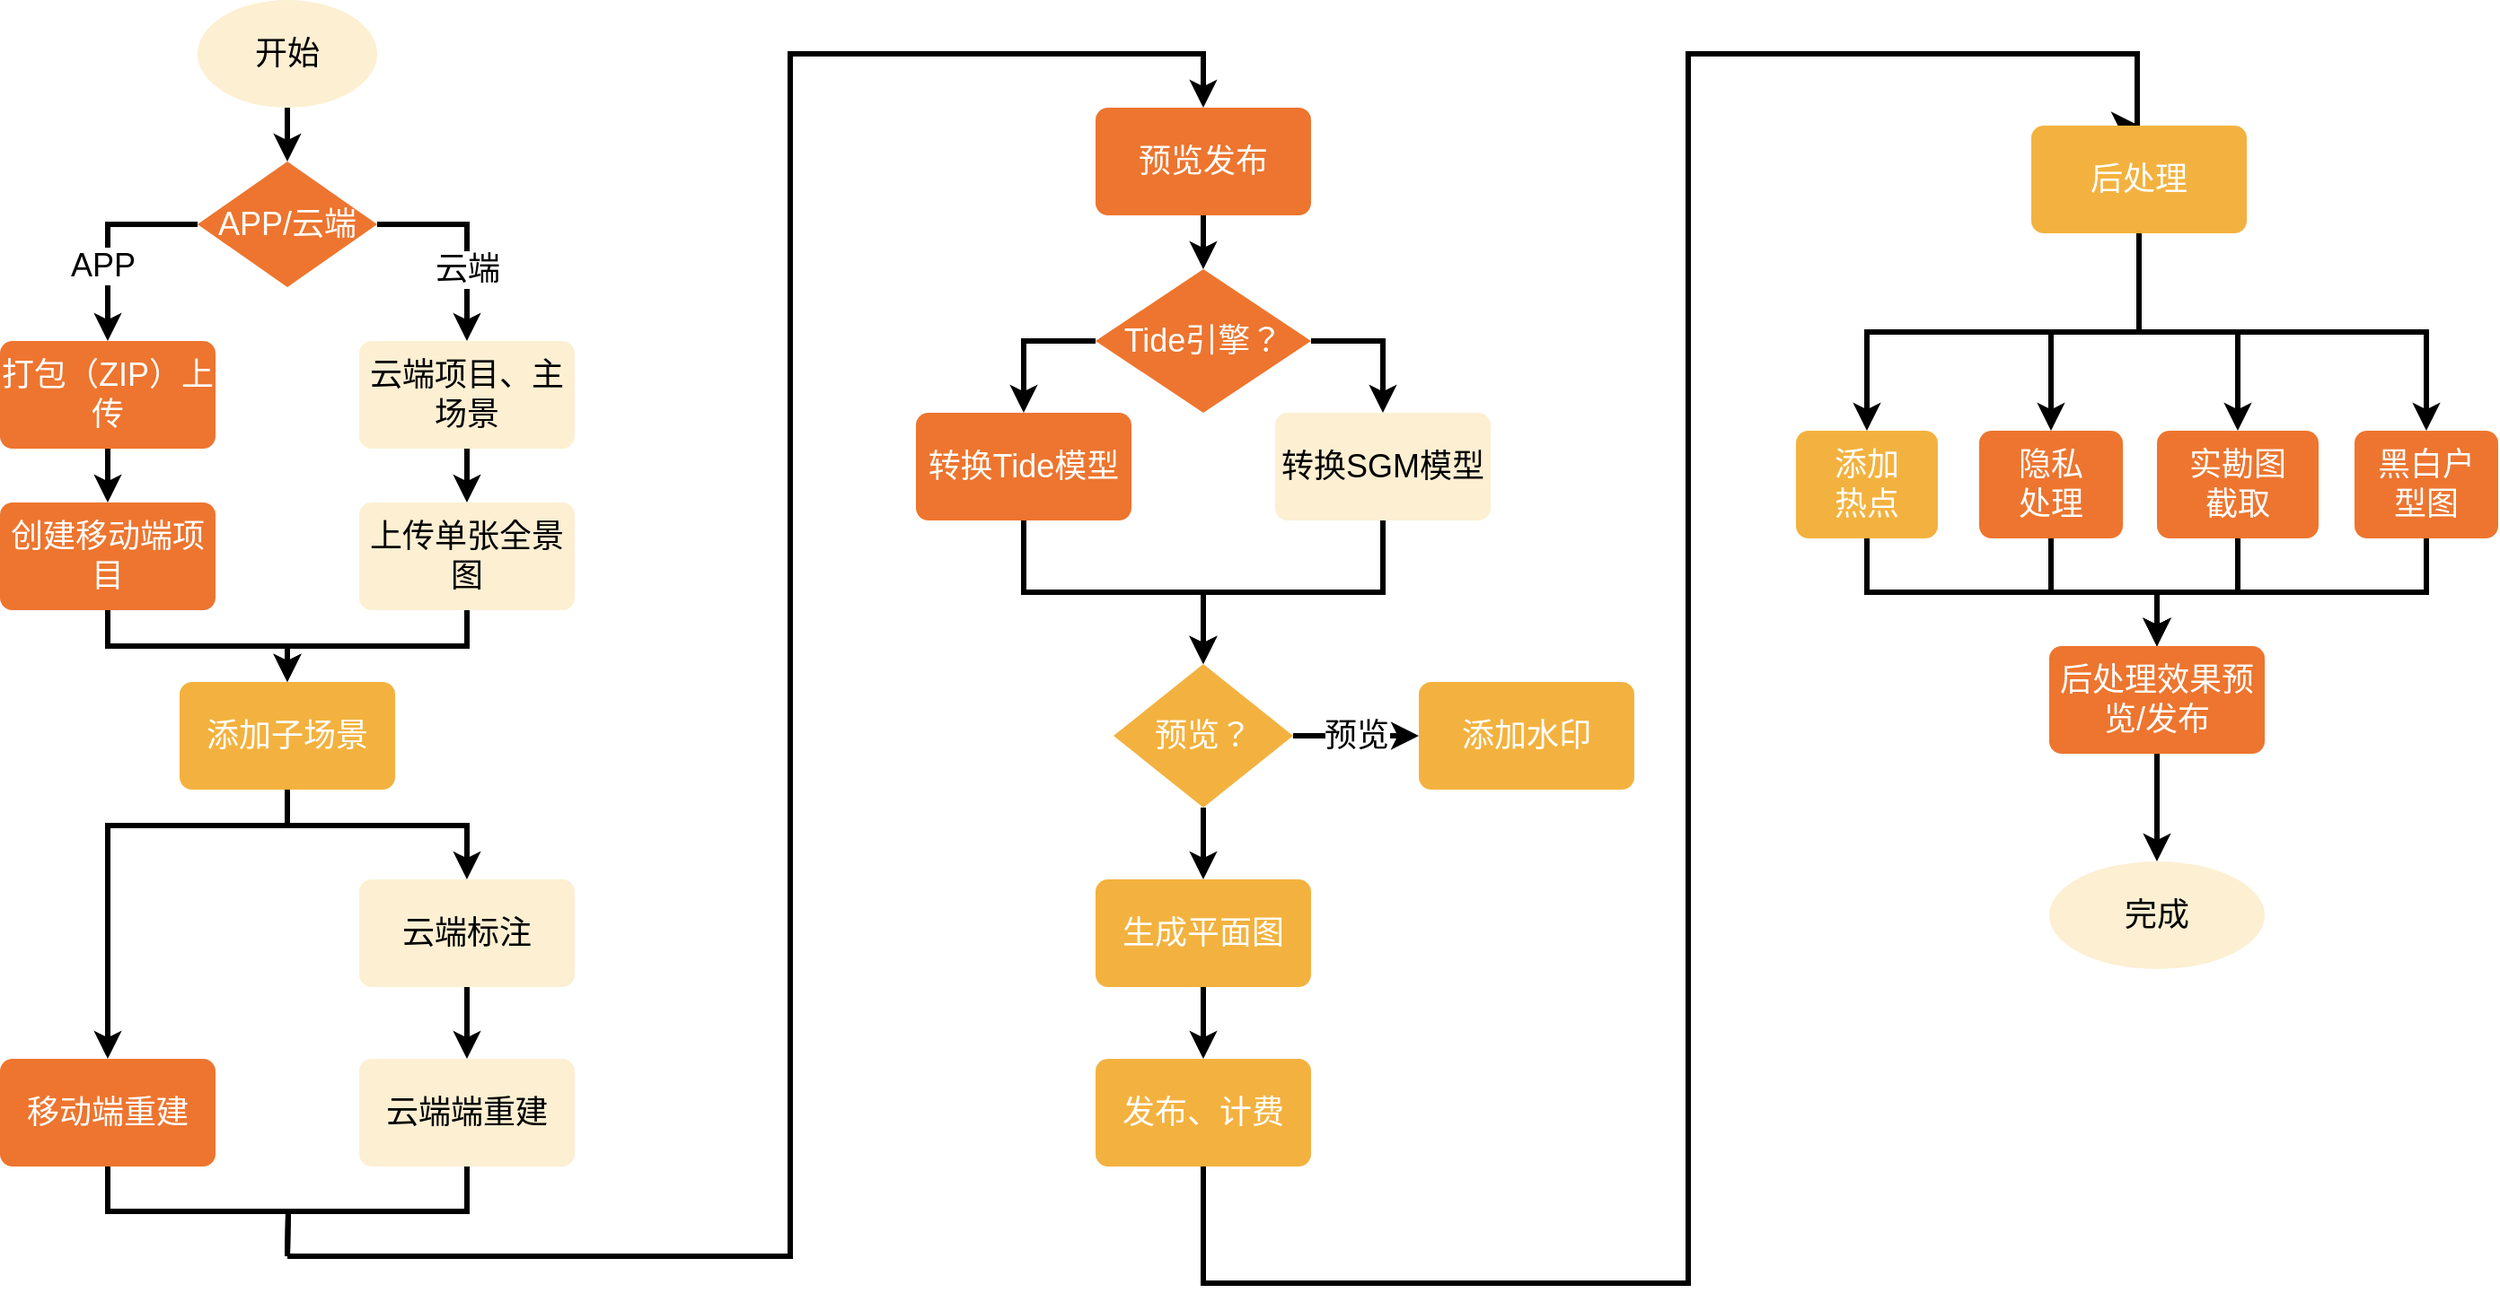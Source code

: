 <mxfile version="17.2.4" type="github">
  <diagram id="exW1wBobu9svkjStzCtG" name="Page-1">
    <mxGraphModel dx="1298" dy="2146" grid="1" gridSize="10" guides="1" tooltips="1" connect="1" arrows="1" fold="1" page="1" pageScale="1" pageWidth="827" pageHeight="1169" math="0" shadow="0">
      <root>
        <mxCell id="0" />
        <mxCell id="1" parent="0" />
        <mxCell id="m2ArHvcTsIb_1gN0lFJ1-160" value="" style="edgeStyle=orthogonalEdgeStyle;rounded=0;orthogonalLoop=1;jettySize=auto;html=1;fontSize=18;fontColor=#0000CC;strokeWidth=3;" parent="1" source="m2ArHvcTsIb_1gN0lFJ1-1" target="m2ArHvcTsIb_1gN0lFJ1-3" edge="1">
          <mxGeometry relative="1" as="geometry" />
        </mxCell>
        <mxCell id="m2ArHvcTsIb_1gN0lFJ1-1" value="开始" style="strokeWidth=2;html=1;shape=mxgraph.flowchart.start_1;whiteSpace=wrap;fontSize=18;fillColor=#FCEFD2;strokeColor=none;" parent="1" vertex="1">
          <mxGeometry x="160" y="-30" width="100" height="60" as="geometry" />
        </mxCell>
        <mxCell id="m2ArHvcTsIb_1gN0lFJ1-161" style="edgeStyle=orthogonalEdgeStyle;rounded=0;orthogonalLoop=1;jettySize=auto;html=1;exitX=1;exitY=0.5;exitDx=0;exitDy=0;exitPerimeter=0;fontSize=18;fontColor=#0000CC;strokeWidth=3;" parent="1" source="m2ArHvcTsIb_1gN0lFJ1-3" target="m2ArHvcTsIb_1gN0lFJ1-11" edge="1">
          <mxGeometry relative="1" as="geometry" />
        </mxCell>
        <mxCell id="m2ArHvcTsIb_1gN0lFJ1-169" value="云端" style="edgeLabel;html=1;align=center;verticalAlign=middle;resizable=0;points=[];fontSize=18;fontColor=#000000;" parent="m2ArHvcTsIb_1gN0lFJ1-161" vertex="1" connectable="0">
          <mxGeometry x="-0.339" y="-3" relative="1" as="geometry">
            <mxPoint x="12" y="22" as="offset" />
          </mxGeometry>
        </mxCell>
        <mxCell id="m2ArHvcTsIb_1gN0lFJ1-168" style="edgeStyle=orthogonalEdgeStyle;rounded=0;orthogonalLoop=1;jettySize=auto;html=1;fontSize=18;fontColor=#0000CC;exitX=0;exitY=0.5;exitDx=0;exitDy=0;exitPerimeter=0;strokeWidth=3;" parent="1" source="m2ArHvcTsIb_1gN0lFJ1-3" target="m2ArHvcTsIb_1gN0lFJ1-7" edge="1">
          <mxGeometry relative="1" as="geometry" />
        </mxCell>
        <mxCell id="m2ArHvcTsIb_1gN0lFJ1-170" value="APP" style="edgeLabel;html=1;align=center;verticalAlign=middle;resizable=0;points=[];fontSize=18;fontColor=#000000;" parent="m2ArHvcTsIb_1gN0lFJ1-168" vertex="1" connectable="0">
          <mxGeometry x="0.27" y="-3" relative="1" as="geometry">
            <mxPoint as="offset" />
          </mxGeometry>
        </mxCell>
        <mxCell id="m2ArHvcTsIb_1gN0lFJ1-3" value="APP/云端" style="strokeWidth=2;html=1;shape=mxgraph.flowchart.decision;whiteSpace=wrap;fontSize=18;fillColor=#ED752F;strokeColor=none;fontColor=#FFFFFF;" parent="1" vertex="1">
          <mxGeometry x="160" y="60" width="100" height="70" as="geometry" />
        </mxCell>
        <mxCell id="m2ArHvcTsIb_1gN0lFJ1-167" value="" style="edgeStyle=orthogonalEdgeStyle;rounded=0;orthogonalLoop=1;jettySize=auto;html=1;fontSize=18;fontColor=#0000CC;strokeWidth=3;" parent="1" source="m2ArHvcTsIb_1gN0lFJ1-7" target="m2ArHvcTsIb_1gN0lFJ1-10" edge="1">
          <mxGeometry relative="1" as="geometry" />
        </mxCell>
        <mxCell id="m2ArHvcTsIb_1gN0lFJ1-7" value="打包（ZIP）上传" style="rounded=1;whiteSpace=wrap;html=1;absoluteArcSize=1;arcSize=14;strokeWidth=2;fontSize=18;fillColor=#ED752F;strokeColor=none;fontColor=#FFFFFF;" parent="1" vertex="1">
          <mxGeometry x="50" y="160" width="120" height="60" as="geometry" />
        </mxCell>
        <mxCell id="m2ArHvcTsIb_1gN0lFJ1-171" style="edgeStyle=orthogonalEdgeStyle;rounded=0;orthogonalLoop=1;jettySize=auto;html=1;fontSize=18;fontColor=#000000;strokeWidth=3;" parent="1" source="m2ArHvcTsIb_1gN0lFJ1-9" target="m2ArHvcTsIb_1gN0lFJ1-13" edge="1">
          <mxGeometry relative="1" as="geometry">
            <Array as="points">
              <mxPoint x="210" y="430" />
              <mxPoint x="310" y="430" />
            </Array>
          </mxGeometry>
        </mxCell>
        <mxCell id="m2ArHvcTsIb_1gN0lFJ1-172" style="edgeStyle=orthogonalEdgeStyle;rounded=0;orthogonalLoop=1;jettySize=auto;html=1;fontSize=18;fontColor=#000000;strokeWidth=3;" parent="1" source="m2ArHvcTsIb_1gN0lFJ1-9" target="m2ArHvcTsIb_1gN0lFJ1-16" edge="1">
          <mxGeometry relative="1" as="geometry">
            <Array as="points">
              <mxPoint x="210" y="430" />
              <mxPoint x="110" y="430" />
            </Array>
          </mxGeometry>
        </mxCell>
        <mxCell id="m2ArHvcTsIb_1gN0lFJ1-9" value="添加子场景" style="rounded=1;whiteSpace=wrap;html=1;absoluteArcSize=1;arcSize=14;strokeWidth=2;fontSize=18;fillColor=#F3B23F;strokeColor=none;fontColor=#FFFFFF;" parent="1" vertex="1">
          <mxGeometry x="150" y="350" width="120" height="60" as="geometry" />
        </mxCell>
        <mxCell id="m2ArHvcTsIb_1gN0lFJ1-164" style="edgeStyle=orthogonalEdgeStyle;rounded=0;orthogonalLoop=1;jettySize=auto;html=1;fontSize=18;fontColor=#0000CC;strokeWidth=3;" parent="1" source="m2ArHvcTsIb_1gN0lFJ1-10" target="m2ArHvcTsIb_1gN0lFJ1-9" edge="1">
          <mxGeometry relative="1" as="geometry" />
        </mxCell>
        <mxCell id="m2ArHvcTsIb_1gN0lFJ1-10" value="创建移动端项目" style="rounded=1;whiteSpace=wrap;html=1;absoluteArcSize=1;arcSize=14;strokeWidth=2;fontSize=18;fillColor=#ED752F;strokeColor=none;fontColor=#FFFFFF;" parent="1" vertex="1">
          <mxGeometry x="50" y="250" width="120" height="60" as="geometry" />
        </mxCell>
        <mxCell id="m2ArHvcTsIb_1gN0lFJ1-162" value="" style="edgeStyle=orthogonalEdgeStyle;rounded=0;orthogonalLoop=1;jettySize=auto;html=1;fontSize=18;fontColor=#0000CC;strokeWidth=3;" parent="1" source="m2ArHvcTsIb_1gN0lFJ1-11" target="m2ArHvcTsIb_1gN0lFJ1-14" edge="1">
          <mxGeometry relative="1" as="geometry" />
        </mxCell>
        <mxCell id="m2ArHvcTsIb_1gN0lFJ1-11" value="云端项目、主场景" style="rounded=1;whiteSpace=wrap;html=1;absoluteArcSize=1;arcSize=14;strokeWidth=2;fontSize=18;fillColor=#FCEFD2;strokeColor=none;" parent="1" vertex="1">
          <mxGeometry x="250" y="160" width="120" height="60" as="geometry" />
        </mxCell>
        <mxCell id="m2ArHvcTsIb_1gN0lFJ1-179" value="" style="edgeStyle=orthogonalEdgeStyle;rounded=0;orthogonalLoop=1;jettySize=auto;html=1;fontSize=18;fontColor=#FFFFFF;strokeWidth=3;" parent="1" source="m2ArHvcTsIb_1gN0lFJ1-13" target="m2ArHvcTsIb_1gN0lFJ1-17" edge="1">
          <mxGeometry relative="1" as="geometry" />
        </mxCell>
        <mxCell id="m2ArHvcTsIb_1gN0lFJ1-13" value="云端标注" style="rounded=1;whiteSpace=wrap;html=1;absoluteArcSize=1;arcSize=14;strokeWidth=2;fontSize=18;fillColor=#FCEFD2;strokeColor=none;" parent="1" vertex="1">
          <mxGeometry x="250" y="460" width="120" height="60" as="geometry" />
        </mxCell>
        <mxCell id="m2ArHvcTsIb_1gN0lFJ1-163" style="edgeStyle=orthogonalEdgeStyle;rounded=0;orthogonalLoop=1;jettySize=auto;html=1;entryX=0.5;entryY=0;entryDx=0;entryDy=0;fontSize=18;fontColor=#0000CC;strokeWidth=3;" parent="1" source="m2ArHvcTsIb_1gN0lFJ1-14" target="m2ArHvcTsIb_1gN0lFJ1-9" edge="1">
          <mxGeometry relative="1" as="geometry" />
        </mxCell>
        <mxCell id="m2ArHvcTsIb_1gN0lFJ1-14" value="上传单张全景图" style="rounded=1;whiteSpace=wrap;html=1;absoluteArcSize=1;arcSize=14;strokeWidth=2;fontSize=18;fillColor=#FCEFD2;strokeColor=none;" parent="1" vertex="1">
          <mxGeometry x="250" y="250" width="120" height="60" as="geometry" />
        </mxCell>
        <mxCell id="m2ArHvcTsIb_1gN0lFJ1-188" style="edgeStyle=orthogonalEdgeStyle;rounded=0;orthogonalLoop=1;jettySize=auto;html=1;exitX=0.5;exitY=1;exitDx=0;exitDy=0;fontSize=18;fontColor=#FFFFFF;endArrow=none;endFill=0;strokeWidth=3;" parent="1" source="m2ArHvcTsIb_1gN0lFJ1-16" edge="1">
          <mxGeometry relative="1" as="geometry">
            <mxPoint x="210" y="670" as="targetPoint" />
          </mxGeometry>
        </mxCell>
        <mxCell id="m2ArHvcTsIb_1gN0lFJ1-16" value="移动端重建" style="rounded=1;whiteSpace=wrap;html=1;absoluteArcSize=1;arcSize=14;strokeWidth=2;fontSize=18;fillColor=#ED752F;strokeColor=none;fontColor=#FFFFFF;" parent="1" vertex="1">
          <mxGeometry x="50" y="560" width="120" height="60" as="geometry" />
        </mxCell>
        <mxCell id="m2ArHvcTsIb_1gN0lFJ1-189" style="edgeStyle=orthogonalEdgeStyle;rounded=0;orthogonalLoop=1;jettySize=auto;html=1;exitX=0.5;exitY=1;exitDx=0;exitDy=0;fontSize=18;fontColor=#FFFFFF;endArrow=none;endFill=0;strokeWidth=3;" parent="1" source="m2ArHvcTsIb_1gN0lFJ1-17" edge="1">
          <mxGeometry relative="1" as="geometry">
            <mxPoint x="210" y="670" as="targetPoint" />
          </mxGeometry>
        </mxCell>
        <mxCell id="m2ArHvcTsIb_1gN0lFJ1-17" value="云端端重建" style="rounded=1;whiteSpace=wrap;html=1;absoluteArcSize=1;arcSize=14;strokeWidth=2;fontSize=18;fillColor=#FCEFD2;strokeColor=none;" parent="1" vertex="1">
          <mxGeometry x="250" y="560" width="120" height="60" as="geometry" />
        </mxCell>
        <mxCell id="m2ArHvcTsIb_1gN0lFJ1-180" style="edgeStyle=orthogonalEdgeStyle;rounded=0;orthogonalLoop=1;jettySize=auto;html=1;exitX=0;exitY=0.5;exitDx=0;exitDy=0;exitPerimeter=0;fontSize=18;fontColor=#FFFFFF;strokeWidth=3;" parent="1" source="m2ArHvcTsIb_1gN0lFJ1-18" target="m2ArHvcTsIb_1gN0lFJ1-22" edge="1">
          <mxGeometry relative="1" as="geometry" />
        </mxCell>
        <mxCell id="m2ArHvcTsIb_1gN0lFJ1-181" style="edgeStyle=orthogonalEdgeStyle;rounded=0;orthogonalLoop=1;jettySize=auto;html=1;exitX=1;exitY=0.5;exitDx=0;exitDy=0;exitPerimeter=0;entryX=0.5;entryY=0;entryDx=0;entryDy=0;fontSize=18;fontColor=#FFFFFF;strokeWidth=3;" parent="1" source="m2ArHvcTsIb_1gN0lFJ1-18" target="m2ArHvcTsIb_1gN0lFJ1-19" edge="1">
          <mxGeometry relative="1" as="geometry" />
        </mxCell>
        <mxCell id="m2ArHvcTsIb_1gN0lFJ1-18" value="Tide引擎？" style="strokeWidth=2;html=1;shape=mxgraph.flowchart.decision;whiteSpace=wrap;fontSize=18;fillColor=#ED752F;strokeColor=none;fontColor=#FFFFFF;" parent="1" vertex="1">
          <mxGeometry x="660" y="120" width="120" height="80" as="geometry" />
        </mxCell>
        <mxCell id="m2ArHvcTsIb_1gN0lFJ1-213" style="edgeStyle=orthogonalEdgeStyle;rounded=0;orthogonalLoop=1;jettySize=auto;html=1;entryX=0.5;entryY=0;entryDx=0;entryDy=0;entryPerimeter=0;fontSize=18;fontColor=#FFFFFF;endArrow=classic;endFill=1;strokeWidth=3;" parent="1" source="m2ArHvcTsIb_1gN0lFJ1-19" target="m2ArHvcTsIb_1gN0lFJ1-23" edge="1">
          <mxGeometry relative="1" as="geometry" />
        </mxCell>
        <mxCell id="m2ArHvcTsIb_1gN0lFJ1-19" value="转换SGM模型" style="rounded=1;whiteSpace=wrap;html=1;absoluteArcSize=1;arcSize=14;strokeWidth=2;fontSize=18;fillColor=#FCEFD2;strokeColor=none;" parent="1" vertex="1">
          <mxGeometry x="760" y="200" width="120" height="60" as="geometry" />
        </mxCell>
        <mxCell id="m2ArHvcTsIb_1gN0lFJ1-186" style="edgeStyle=orthogonalEdgeStyle;rounded=0;orthogonalLoop=1;jettySize=auto;html=1;fontSize=18;fontColor=#FFFFFF;strokeWidth=3;" parent="1" source="m2ArHvcTsIb_1gN0lFJ1-20" target="m2ArHvcTsIb_1gN0lFJ1-24" edge="1">
          <mxGeometry relative="1" as="geometry" />
        </mxCell>
        <mxCell id="m2ArHvcTsIb_1gN0lFJ1-20" value="生成平面图" style="rounded=1;whiteSpace=wrap;html=1;absoluteArcSize=1;arcSize=14;strokeWidth=2;fontSize=18;fillColor=#F3B23F;strokeColor=none;fontColor=#FFFFFF;" parent="1" vertex="1">
          <mxGeometry x="660" y="460" width="120" height="60" as="geometry" />
        </mxCell>
        <mxCell id="m2ArHvcTsIb_1gN0lFJ1-21" value="添加水印" style="rounded=1;whiteSpace=wrap;html=1;absoluteArcSize=1;arcSize=14;strokeWidth=2;fontSize=18;fillColor=#F3B23F;strokeColor=none;fontColor=#FFFFFF;" parent="1" vertex="1">
          <mxGeometry x="840" y="350" width="120" height="60" as="geometry" />
        </mxCell>
        <mxCell id="m2ArHvcTsIb_1gN0lFJ1-182" style="edgeStyle=orthogonalEdgeStyle;rounded=0;orthogonalLoop=1;jettySize=auto;html=1;exitX=0.5;exitY=1;exitDx=0;exitDy=0;entryX=0.5;entryY=0;entryDx=0;entryDy=0;entryPerimeter=0;fontSize=18;fontColor=#FFFFFF;strokeWidth=3;" parent="1" source="m2ArHvcTsIb_1gN0lFJ1-22" target="m2ArHvcTsIb_1gN0lFJ1-23" edge="1">
          <mxGeometry relative="1" as="geometry" />
        </mxCell>
        <mxCell id="m2ArHvcTsIb_1gN0lFJ1-22" value="转换Tide模型" style="rounded=1;whiteSpace=wrap;html=1;absoluteArcSize=1;arcSize=14;strokeWidth=2;fontSize=18;fillColor=#ED752F;strokeColor=none;fontColor=#FFFFFF;" parent="1" vertex="1">
          <mxGeometry x="560" y="200" width="120" height="60" as="geometry" />
        </mxCell>
        <mxCell id="m2ArHvcTsIb_1gN0lFJ1-184" value="预览" style="edgeStyle=orthogonalEdgeStyle;rounded=0;orthogonalLoop=1;jettySize=auto;html=1;exitX=1;exitY=0.5;exitDx=0;exitDy=0;exitPerimeter=0;fontSize=18;fontColor=#000000;strokeWidth=3;" parent="1" source="m2ArHvcTsIb_1gN0lFJ1-23" target="m2ArHvcTsIb_1gN0lFJ1-21" edge="1">
          <mxGeometry relative="1" as="geometry">
            <Array as="points">
              <mxPoint x="790" y="380" />
              <mxPoint x="790" y="380" />
            </Array>
          </mxGeometry>
        </mxCell>
        <mxCell id="m2ArHvcTsIb_1gN0lFJ1-185" style="edgeStyle=orthogonalEdgeStyle;rounded=0;orthogonalLoop=1;jettySize=auto;html=1;exitX=0.5;exitY=1;exitDx=0;exitDy=0;exitPerimeter=0;fontSize=18;fontColor=#FFFFFF;strokeWidth=3;" parent="1" source="m2ArHvcTsIb_1gN0lFJ1-23" target="m2ArHvcTsIb_1gN0lFJ1-20" edge="1">
          <mxGeometry relative="1" as="geometry" />
        </mxCell>
        <mxCell id="m2ArHvcTsIb_1gN0lFJ1-23" value="预览？" style="strokeWidth=2;html=1;shape=mxgraph.flowchart.decision;whiteSpace=wrap;fontSize=18;fillColor=#F3B23F;strokeColor=none;fontColor=#FFFFFF;" parent="1" vertex="1">
          <mxGeometry x="670" y="340" width="100" height="80" as="geometry" />
        </mxCell>
        <mxCell id="m2ArHvcTsIb_1gN0lFJ1-24" value="发布、计费" style="rounded=1;whiteSpace=wrap;html=1;absoluteArcSize=1;arcSize=14;strokeWidth=2;fontSize=18;fillColor=#F3B23F;strokeColor=none;fontColor=#FFFFFF;" parent="1" vertex="1">
          <mxGeometry x="660" y="560" width="120" height="60" as="geometry" />
        </mxCell>
        <mxCell id="m2ArHvcTsIb_1gN0lFJ1-202" style="edgeStyle=orthogonalEdgeStyle;rounded=0;orthogonalLoop=1;jettySize=auto;html=1;exitX=0.5;exitY=1;exitDx=0;exitDy=0;fontSize=18;fontColor=#FFFFFF;endArrow=classic;endFill=1;strokeWidth=3;" parent="1" source="m2ArHvcTsIb_1gN0lFJ1-25" target="m2ArHvcTsIb_1gN0lFJ1-29" edge="1">
          <mxGeometry relative="1" as="geometry" />
        </mxCell>
        <mxCell id="m2ArHvcTsIb_1gN0lFJ1-25" value="添加&lt;br&gt;热点" style="rounded=1;whiteSpace=wrap;html=1;absoluteArcSize=1;arcSize=14;strokeWidth=2;fontSize=18;fillColor=#F3B23F;strokeColor=none;fontColor=#FFFFFF;" parent="1" vertex="1">
          <mxGeometry x="1050" y="210" width="79" height="60" as="geometry" />
        </mxCell>
        <mxCell id="m2ArHvcTsIb_1gN0lFJ1-203" style="edgeStyle=orthogonalEdgeStyle;rounded=0;orthogonalLoop=1;jettySize=auto;html=1;fontSize=18;fontColor=#FFFFFF;endArrow=classic;endFill=1;strokeWidth=3;" parent="1" source="m2ArHvcTsIb_1gN0lFJ1-26" target="m2ArHvcTsIb_1gN0lFJ1-29" edge="1">
          <mxGeometry relative="1" as="geometry" />
        </mxCell>
        <mxCell id="m2ArHvcTsIb_1gN0lFJ1-26" value="隐私&lt;br&gt;处理" style="rounded=1;whiteSpace=wrap;html=1;absoluteArcSize=1;arcSize=14;strokeWidth=2;fontSize=18;fillColor=#ED752F;strokeColor=none;fontColor=#FFFFFF;" parent="1" vertex="1">
          <mxGeometry x="1152" y="210" width="80" height="60" as="geometry" />
        </mxCell>
        <mxCell id="m2ArHvcTsIb_1gN0lFJ1-215" style="edgeStyle=orthogonalEdgeStyle;rounded=0;orthogonalLoop=1;jettySize=auto;html=1;entryX=0.5;entryY=0;entryDx=0;entryDy=0;fontSize=18;fontColor=#FFFFFF;endArrow=classic;endFill=1;strokeWidth=3;" parent="1" source="m2ArHvcTsIb_1gN0lFJ1-27" target="m2ArHvcTsIb_1gN0lFJ1-29" edge="1">
          <mxGeometry relative="1" as="geometry">
            <Array as="points">
              <mxPoint x="1401" y="300" />
              <mxPoint x="1251" y="300" />
            </Array>
          </mxGeometry>
        </mxCell>
        <mxCell id="m2ArHvcTsIb_1gN0lFJ1-27" value="黑白户&lt;br&gt;型图" style="rounded=1;whiteSpace=wrap;html=1;absoluteArcSize=1;arcSize=14;strokeWidth=2;fontSize=18;fillColor=#ED752F;strokeColor=none;fontColor=#FFFFFF;" parent="1" vertex="1">
          <mxGeometry x="1361" y="210" width="80" height="60" as="geometry" />
        </mxCell>
        <mxCell id="m2ArHvcTsIb_1gN0lFJ1-200" style="edgeStyle=orthogonalEdgeStyle;rounded=0;orthogonalLoop=1;jettySize=auto;html=1;fontSize=18;fontColor=#FFFFFF;endArrow=classic;endFill=1;strokeWidth=3;" parent="1" source="m2ArHvcTsIb_1gN0lFJ1-28" target="m2ArHvcTsIb_1gN0lFJ1-29" edge="1">
          <mxGeometry relative="1" as="geometry" />
        </mxCell>
        <mxCell id="m2ArHvcTsIb_1gN0lFJ1-28" value="实勘图&lt;br&gt;截取" style="rounded=1;whiteSpace=wrap;html=1;absoluteArcSize=1;arcSize=14;strokeWidth=2;fontSize=18;fillColor=#ED752F;strokeColor=none;fontColor=#FFFFFF;" parent="1" vertex="1">
          <mxGeometry x="1251" y="210" width="90" height="60" as="geometry" />
        </mxCell>
        <mxCell id="m2ArHvcTsIb_1gN0lFJ1-206" style="edgeStyle=orthogonalEdgeStyle;rounded=0;orthogonalLoop=1;jettySize=auto;html=1;fontSize=18;fontColor=#FFFFFF;endArrow=classic;endFill=1;strokeWidth=3;" parent="1" source="m2ArHvcTsIb_1gN0lFJ1-29" target="m2ArHvcTsIb_1gN0lFJ1-70" edge="1">
          <mxGeometry relative="1" as="geometry" />
        </mxCell>
        <mxCell id="m2ArHvcTsIb_1gN0lFJ1-29" value="后处理效果预览/发布" style="rounded=1;whiteSpace=wrap;html=1;absoluteArcSize=1;arcSize=14;strokeWidth=2;fontSize=18;fillColor=#ED752F;strokeColor=none;fontColor=#FFFFFF;" parent="1" vertex="1">
          <mxGeometry x="1191" y="330" width="120" height="60" as="geometry" />
        </mxCell>
        <mxCell id="m2ArHvcTsIb_1gN0lFJ1-70" value="完成" style="ellipse;whiteSpace=wrap;html=1;fontSize=18;rounded=1;arcSize=14;strokeWidth=2;fillColor=#FCEFD2;strokeColor=none;" parent="1" vertex="1">
          <mxGeometry x="1191" y="450" width="120" height="60" as="geometry" />
        </mxCell>
        <mxCell id="m2ArHvcTsIb_1gN0lFJ1-193" style="edgeStyle=orthogonalEdgeStyle;rounded=0;orthogonalLoop=1;jettySize=auto;html=1;entryX=0.5;entryY=0;entryDx=0;entryDy=0;fontSize=18;fontColor=#FFFFFF;endArrow=classic;endFill=1;strokeWidth=3;" parent="1" source="m2ArHvcTsIb_1gN0lFJ1-187" target="m2ArHvcTsIb_1gN0lFJ1-26" edge="1">
          <mxGeometry relative="1" as="geometry" />
        </mxCell>
        <mxCell id="m2ArHvcTsIb_1gN0lFJ1-194" style="edgeStyle=orthogonalEdgeStyle;rounded=0;orthogonalLoop=1;jettySize=auto;html=1;exitX=0.5;exitY=1;exitDx=0;exitDy=0;fontSize=18;fontColor=#FFFFFF;endArrow=classic;endFill=1;strokeWidth=3;" parent="1" source="m2ArHvcTsIb_1gN0lFJ1-187" target="m2ArHvcTsIb_1gN0lFJ1-28" edge="1">
          <mxGeometry relative="1" as="geometry" />
        </mxCell>
        <mxCell id="m2ArHvcTsIb_1gN0lFJ1-195" style="edgeStyle=orthogonalEdgeStyle;rounded=0;orthogonalLoop=1;jettySize=auto;html=1;exitX=0.5;exitY=1;exitDx=0;exitDy=0;entryX=0.5;entryY=0;entryDx=0;entryDy=0;fontSize=18;fontColor=#FFFFFF;endArrow=classic;endFill=1;strokeWidth=3;" parent="1" source="m2ArHvcTsIb_1gN0lFJ1-187" target="m2ArHvcTsIb_1gN0lFJ1-25" edge="1">
          <mxGeometry relative="1" as="geometry" />
        </mxCell>
        <mxCell id="m2ArHvcTsIb_1gN0lFJ1-207" value="" style="endArrow=classic;html=1;rounded=0;fontSize=18;fontColor=#FFFFFF;edgeStyle=orthogonalEdgeStyle;endFill=1;entryX=0.5;entryY=0;entryDx=0;entryDy=0;strokeWidth=3;" parent="1" target="m2ArHvcTsIb_1gN0lFJ1-211" edge="1">
          <mxGeometry width="50" height="50" relative="1" as="geometry">
            <mxPoint x="210" y="670" as="sourcePoint" />
            <mxPoint x="760" y="-20" as="targetPoint" />
            <Array as="points">
              <mxPoint x="490" y="670" />
              <mxPoint x="490" />
              <mxPoint x="720" />
            </Array>
          </mxGeometry>
        </mxCell>
        <mxCell id="m2ArHvcTsIb_1gN0lFJ1-208" value="" style="endArrow=classic;html=1;rounded=0;fontSize=18;fontColor=#FFFFFF;edgeStyle=orthogonalEdgeStyle;endFill=1;entryX=0.5;entryY=0;entryDx=0;entryDy=0;exitX=0.5;exitY=1;exitDx=0;exitDy=0;strokeWidth=3;" parent="1" source="m2ArHvcTsIb_1gN0lFJ1-24" target="m2ArHvcTsIb_1gN0lFJ1-187" edge="1">
          <mxGeometry width="50" height="50" relative="1" as="geometry">
            <mxPoint x="827" y="685" as="sourcePoint" />
            <mxPoint x="1360" y="10" as="targetPoint" />
            <Array as="points">
              <mxPoint x="720" y="685" />
              <mxPoint x="990" y="685" />
              <mxPoint x="990" />
              <mxPoint x="1240" />
            </Array>
          </mxGeometry>
        </mxCell>
        <mxCell id="m2ArHvcTsIb_1gN0lFJ1-214" style="edgeStyle=orthogonalEdgeStyle;rounded=0;orthogonalLoop=1;jettySize=auto;html=1;fontSize=18;fontColor=#FFFFFF;endArrow=classic;endFill=1;entryX=0.5;entryY=0;entryDx=0;entryDy=0;strokeWidth=3;" parent="1" target="m2ArHvcTsIb_1gN0lFJ1-27" edge="1">
          <mxGeometry relative="1" as="geometry">
            <mxPoint x="1241" y="95" as="sourcePoint" />
            <mxPoint x="1401" y="205" as="targetPoint" />
            <Array as="points">
              <mxPoint x="1241" y="155" />
              <mxPoint x="1401" y="155" />
            </Array>
          </mxGeometry>
        </mxCell>
        <mxCell id="m2ArHvcTsIb_1gN0lFJ1-187" value="后处理" style="rounded=1;whiteSpace=wrap;html=1;absoluteArcSize=1;arcSize=14;strokeWidth=2;fontSize=18;fillColor=#F3B23F;strokeColor=none;fontColor=#FFFFFF;" parent="1" vertex="1">
          <mxGeometry x="1181" y="40" width="120" height="60" as="geometry" />
        </mxCell>
        <mxCell id="m2ArHvcTsIb_1gN0lFJ1-212" value="" style="edgeStyle=orthogonalEdgeStyle;rounded=0;orthogonalLoop=1;jettySize=auto;html=1;fontSize=18;fontColor=#FFFFFF;endArrow=classic;endFill=1;strokeWidth=3;" parent="1" source="m2ArHvcTsIb_1gN0lFJ1-211" target="m2ArHvcTsIb_1gN0lFJ1-18" edge="1">
          <mxGeometry relative="1" as="geometry" />
        </mxCell>
        <mxCell id="m2ArHvcTsIb_1gN0lFJ1-211" value="预览发布" style="rounded=1;whiteSpace=wrap;html=1;absoluteArcSize=1;arcSize=14;strokeWidth=2;fontSize=18;fillColor=#ED752F;strokeColor=none;fontColor=#FFFFFF;" parent="1" vertex="1">
          <mxGeometry x="660" y="30" width="120" height="60" as="geometry" />
        </mxCell>
      </root>
    </mxGraphModel>
  </diagram>
</mxfile>

